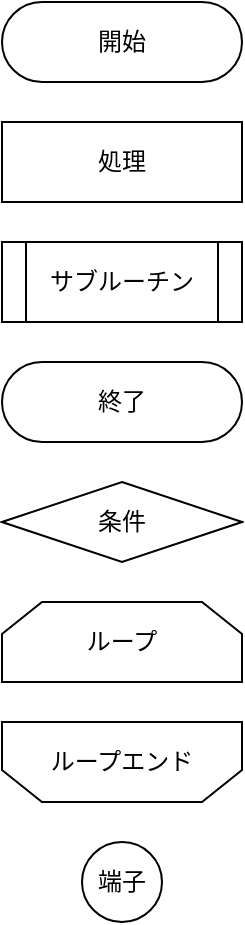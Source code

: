 <mxfile version="26.0.10">
  <diagram name="ページ1" id="DiPmxK1kvcW3RKxlp2ZR">
    <mxGraphModel dx="983" dy="521" grid="1" gridSize="10" guides="1" tooltips="1" connect="1" arrows="1" fold="1" page="1" pageScale="1" pageWidth="827" pageHeight="1169" math="0" shadow="0">
      <root>
        <mxCell id="0" />
        <mxCell id="1" parent="0" />
        <mxCell id="Jv4_3_DliBv_FP3jyJoI-1" value="開始" style="rounded=1;whiteSpace=wrap;html=1;arcSize=50;" vertex="1" parent="1">
          <mxGeometry x="80" y="60" width="120" height="40" as="geometry" />
        </mxCell>
        <mxCell id="Jv4_3_DliBv_FP3jyJoI-2" value="終了" style="rounded=1;whiteSpace=wrap;html=1;arcSize=50;" vertex="1" parent="1">
          <mxGeometry x="80" y="240" width="120" height="40" as="geometry" />
        </mxCell>
        <mxCell id="Jv4_3_DliBv_FP3jyJoI-3" value="処理" style="rounded=0;whiteSpace=wrap;html=1;" vertex="1" parent="1">
          <mxGeometry x="80" y="120" width="120" height="40" as="geometry" />
        </mxCell>
        <mxCell id="Jv4_3_DliBv_FP3jyJoI-4" value="条件" style="rhombus;whiteSpace=wrap;html=1;" vertex="1" parent="1">
          <mxGeometry x="80" y="300" width="120" height="40" as="geometry" />
        </mxCell>
        <mxCell id="Jv4_3_DliBv_FP3jyJoI-5" value="ループ" style="shape=loopLimit;whiteSpace=wrap;html=1;" vertex="1" parent="1">
          <mxGeometry x="80" y="360" width="120" height="40" as="geometry" />
        </mxCell>
        <mxCell id="Jv4_3_DliBv_FP3jyJoI-6" value="" style="shape=loopLimit;whiteSpace=wrap;html=1;rotation=-180;" vertex="1" parent="1">
          <mxGeometry x="80" y="420" width="120" height="40" as="geometry" />
        </mxCell>
        <mxCell id="Jv4_3_DliBv_FP3jyJoI-7" value="サブルーチン" style="shape=process;whiteSpace=wrap;html=1;backgroundOutline=1;" vertex="1" parent="1">
          <mxGeometry x="80" y="180" width="120" height="40" as="geometry" />
        </mxCell>
        <mxCell id="Jv4_3_DliBv_FP3jyJoI-10" value="端子" style="ellipse;whiteSpace=wrap;html=1;aspect=fixed;" vertex="1" parent="1">
          <mxGeometry x="120" y="480" width="40" height="40" as="geometry" />
        </mxCell>
        <mxCell id="Jv4_3_DliBv_FP3jyJoI-12" value="ループエンド" style="text;html=1;align=center;verticalAlign=middle;whiteSpace=wrap;rounded=0;" vertex="1" parent="1">
          <mxGeometry x="80" y="425" width="120" height="30" as="geometry" />
        </mxCell>
      </root>
    </mxGraphModel>
  </diagram>
</mxfile>
